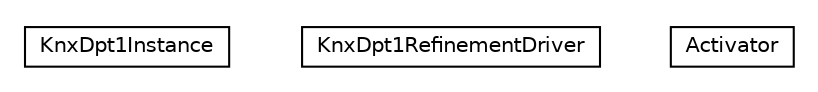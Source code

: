 #!/usr/local/bin/dot
#
# Class diagram 
# Generated by UMLGraph version R5_6-24-gf6e263 (http://www.umlgraph.org/)
#

digraph G {
	edge [fontname="Helvetica",fontsize=10,labelfontname="Helvetica",labelfontsize=10];
	node [fontname="Helvetica",fontsize=10,shape=plaintext];
	nodesep=0.25;
	ranksep=0.5;
	// org.universAAL.lddi.knx.refinementdriver.dpt1.activityhub.KnxDpt1Instance
	c33220 [label=<<table title="org.universAAL.lddi.knx.refinementdriver.dpt1.activityhub.KnxDpt1Instance" border="0" cellborder="1" cellspacing="0" cellpadding="2" port="p" href="./KnxDpt1Instance.html">
		<tr><td><table border="0" cellspacing="0" cellpadding="1">
<tr><td align="center" balign="center"> KnxDpt1Instance </td></tr>
		</table></td></tr>
		</table>>, URL="./KnxDpt1Instance.html", fontname="Helvetica", fontcolor="black", fontsize=10.0];
	// org.universAAL.lddi.knx.refinementdriver.dpt1.activityhub.KnxDpt1RefinementDriver
	c33221 [label=<<table title="org.universAAL.lddi.knx.refinementdriver.dpt1.activityhub.KnxDpt1RefinementDriver" border="0" cellborder="1" cellspacing="0" cellpadding="2" port="p" href="./KnxDpt1RefinementDriver.html">
		<tr><td><table border="0" cellspacing="0" cellpadding="1">
<tr><td align="center" balign="center"> KnxDpt1RefinementDriver </td></tr>
		</table></td></tr>
		</table>>, URL="./KnxDpt1RefinementDriver.html", fontname="Helvetica", fontcolor="black", fontsize=10.0];
	// org.universAAL.lddi.knx.refinementdriver.dpt1.activityhub.Activator
	c33222 [label=<<table title="org.universAAL.lddi.knx.refinementdriver.dpt1.activityhub.Activator" border="0" cellborder="1" cellspacing="0" cellpadding="2" port="p" href="./Activator.html">
		<tr><td><table border="0" cellspacing="0" cellpadding="1">
<tr><td align="center" balign="center"> Activator </td></tr>
		</table></td></tr>
		</table>>, URL="./Activator.html", fontname="Helvetica", fontcolor="black", fontsize=10.0];
}

